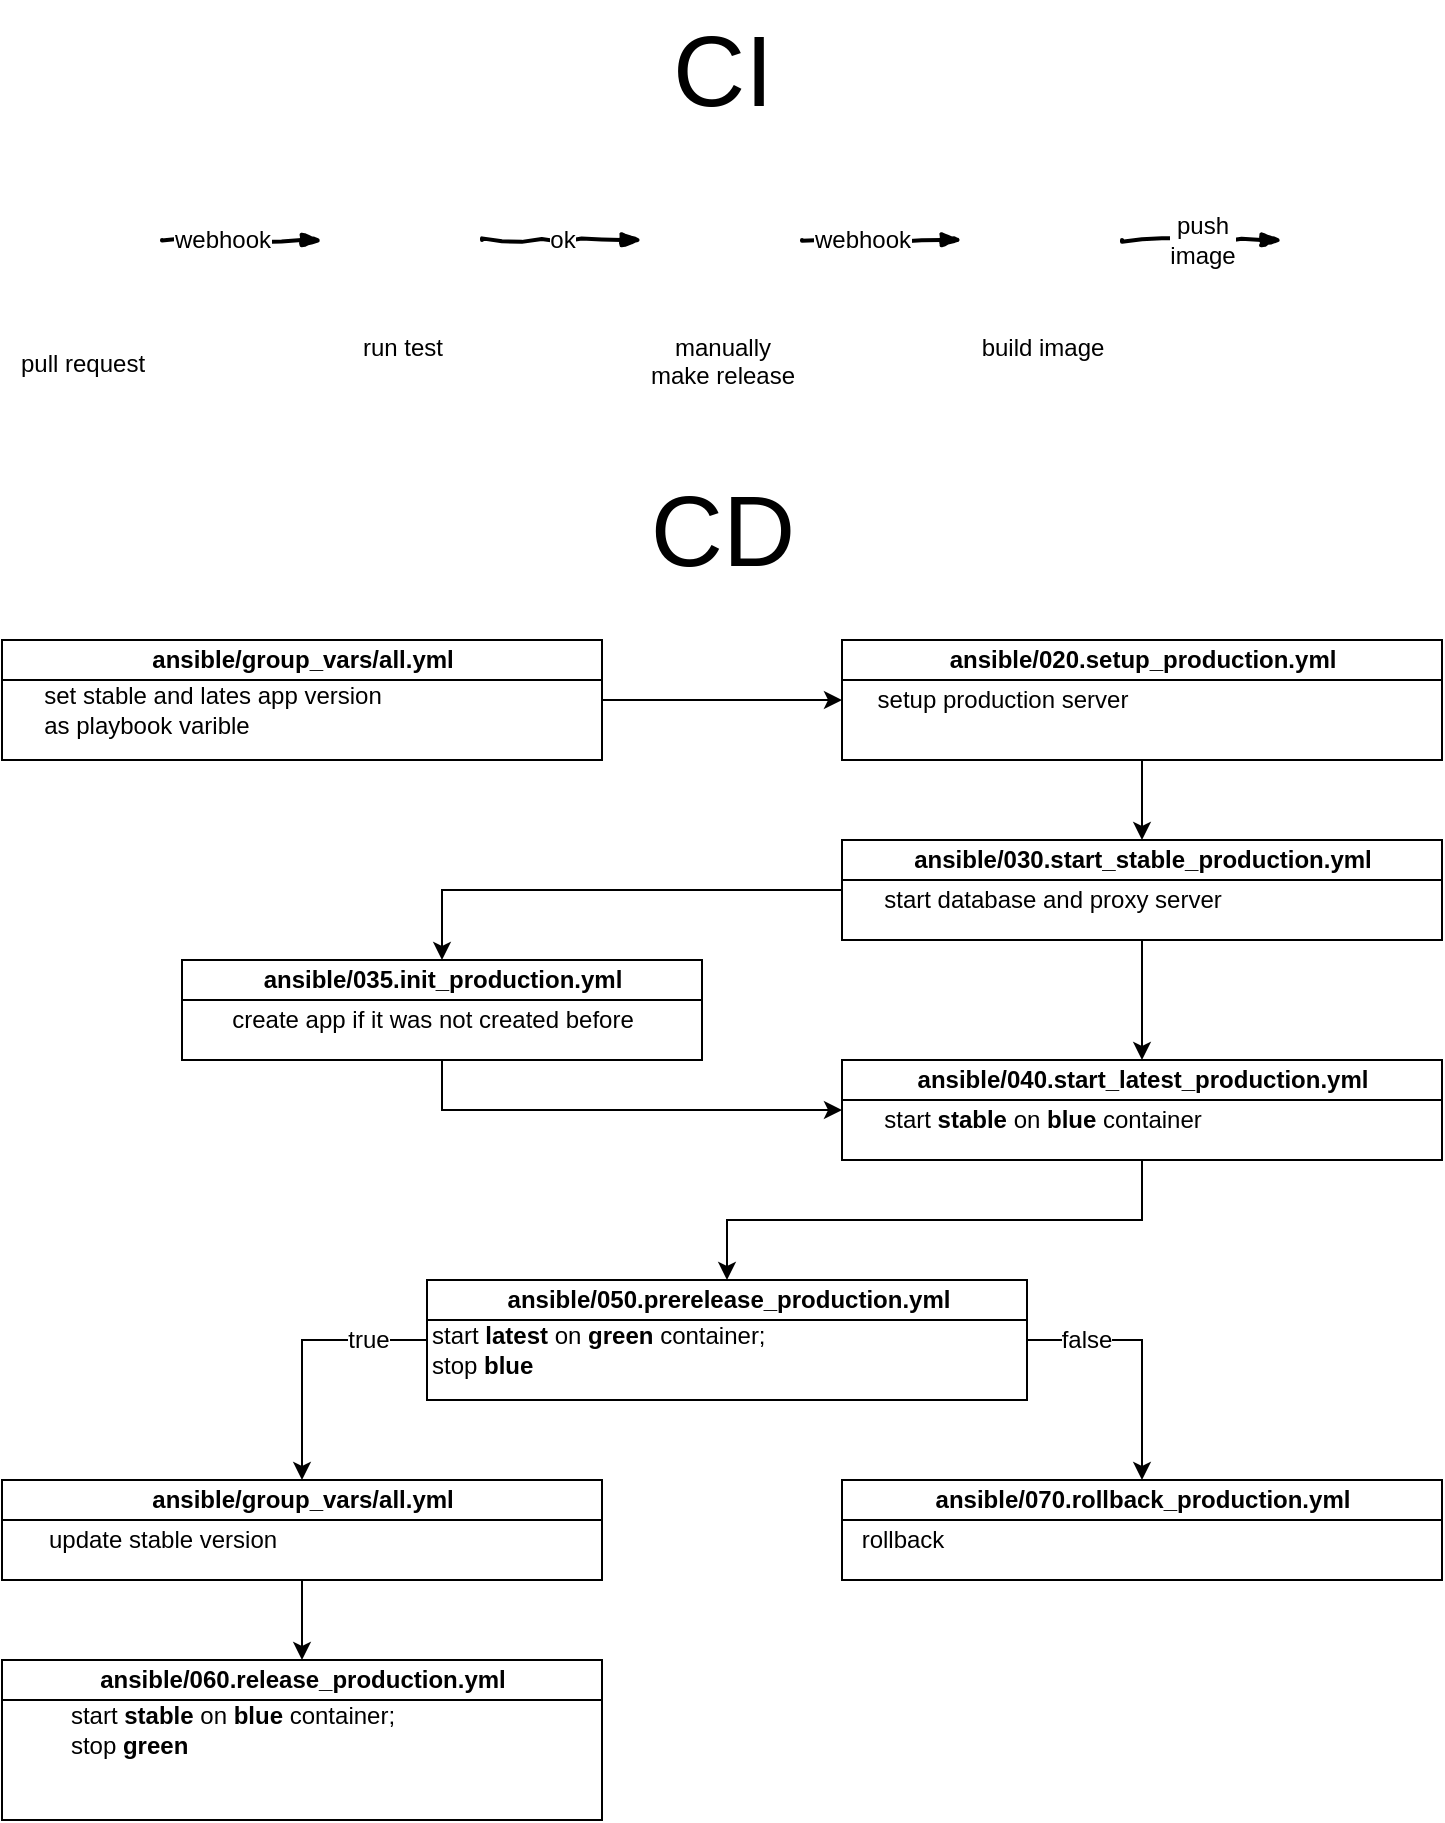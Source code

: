 <mxfile version="12.4.2" type="device" pages="1"><diagram id="mpMjMMDRs6Yz-J46HkPD" name="Page-1"><mxGraphModel dx="1368" dy="807" grid="1" gridSize="10" guides="1" tooltips="1" connect="1" arrows="1" fold="1" page="1" pageScale="1" pageWidth="827" pageHeight="1169" math="0" shadow="0"><root><mxCell id="0"/><mxCell id="1" parent="0"/><mxCell id="BLE_aq_5rDmk7HmGXhr0-7" value="run test" style="shape=image;html=1;verticalAlign=top;verticalLabelPosition=bottom;labelBackgroundColor=#ffffff;imageAspect=0;aspect=fixed;image=https://cdn4.iconfinder.com/data/icons/logos-brands-5/24/jenkins-128.png" vertex="1" parent="1"><mxGeometry x="200" y="120" width="80" height="80" as="geometry"/></mxCell><mxCell id="BLE_aq_5rDmk7HmGXhr0-15" value="build image" style="shape=image;html=1;verticalAlign=top;verticalLabelPosition=bottom;labelBackgroundColor=#ffffff;imageAspect=0;aspect=fixed;image=https://cdn4.iconfinder.com/data/icons/logos-brands-5/24/jenkins-128.png" vertex="1" parent="1"><mxGeometry x="520" y="120" width="80" height="80" as="geometry"/></mxCell><mxCell id="BLE_aq_5rDmk7HmGXhr0-18" value="" style="shape=image;html=1;verticalAlign=top;verticalLabelPosition=bottom;labelBackgroundColor=#ffffff;imageAspect=0;aspect=fixed;image=https://cdn0.iconfinder.com/data/icons/social-media-2104/24/social_media_social_media_logo_docker-128.png;strokeWidth=1;" vertex="1" parent="1"><mxGeometry x="680" y="120" width="80" height="80" as="geometry"/></mxCell><mxCell id="BLE_aq_5rDmk7HmGXhr0-21" value="CI" style="text;html=1;align=center;verticalAlign=middle;resizable=0;points=[];;autosize=1;fontSize=50;" vertex="1" parent="1"><mxGeometry x="365" y="40" width="70" height="70" as="geometry"/></mxCell><mxCell id="BLE_aq_5rDmk7HmGXhr0-24" value="&lt;div&gt;CD&lt;/div&gt;" style="text;html=1;align=center;verticalAlign=middle;resizable=0;points=[];;autosize=1;fontSize=50;" vertex="1" parent="1"><mxGeometry x="355" y="270" width="90" height="70" as="geometry"/></mxCell><mxCell id="BLE_aq_5rDmk7HmGXhr0-26" value="&lt;font style=&quot;font-size: 12px&quot;&gt;pull request&lt;/font&gt;" style="shape=image;html=1;verticalAlign=top;verticalLabelPosition=bottom;labelBackgroundColor=#ffffff;imageAspect=0;aspect=fixed;image=https://cdn4.iconfinder.com/data/icons/ionicons/512/icon-social-github-outline-128.png;fontSize=20;" vertex="1" parent="1"><mxGeometry x="40" y="120" width="80" height="80" as="geometry"/></mxCell><mxCell id="BLE_aq_5rDmk7HmGXhr0-29" value="&lt;div style=&quot;font-size: 12px&quot;&gt;&lt;font style=&quot;font-size: 12px&quot;&gt;manually&lt;/font&gt;&lt;/div&gt;&lt;div style=&quot;font-size: 12px&quot;&gt;&lt;font style=&quot;font-size: 12px&quot;&gt;make release&lt;/font&gt;&lt;/div&gt;&lt;div style=&quot;font-size: 12px&quot;&gt;&lt;font style=&quot;font-size: 12px&quot;&gt;&lt;br&gt;&lt;/font&gt;&lt;/div&gt;" style="shape=image;html=1;verticalAlign=top;verticalLabelPosition=bottom;labelBackgroundColor=#ffffff;imageAspect=0;aspect=fixed;image=https://cdn4.iconfinder.com/data/icons/ionicons/512/icon-social-github-outline-128.png;fontSize=20;" vertex="1" parent="1"><mxGeometry x="360" y="120" width="80" height="80" as="geometry"/></mxCell><mxCell id="BLE_aq_5rDmk7HmGXhr0-72" value="" style="edgeStyle=orthogonalEdgeStyle;rounded=0;orthogonalLoop=1;jettySize=auto;html=1;fontSize=12;" edge="1" parent="1" source="BLE_aq_5rDmk7HmGXhr0-47" target="BLE_aq_5rDmk7HmGXhr0-70"><mxGeometry relative="1" as="geometry"/></mxCell><mxCell id="BLE_aq_5rDmk7HmGXhr0-47" value="ansible/group_vars/all.yml" style="swimlane;html=1;startSize=20;horizontal=1;containerType=tree;strokeWidth=1;fontSize=12;" vertex="1" parent="1"><mxGeometry x="40" y="360" width="300" height="60" as="geometry"/></mxCell><mxCell id="BLE_aq_5rDmk7HmGXhr0-68" value="&lt;div&gt;set stable and lates app version&lt;/div&gt;&lt;div align=&quot;left&quot;&gt;as playbook varible&lt;/div&gt;" style="text;html=1;align=center;verticalAlign=middle;resizable=0;points=[];;autosize=1;fontSize=12;" vertex="1" parent="BLE_aq_5rDmk7HmGXhr0-47"><mxGeometry y="20" width="210" height="30" as="geometry"/></mxCell><mxCell id="BLE_aq_5rDmk7HmGXhr0-75" value="" style="edgeStyle=orthogonalEdgeStyle;rounded=0;orthogonalLoop=1;jettySize=auto;html=1;fontSize=12;" edge="1" parent="1" source="BLE_aq_5rDmk7HmGXhr0-70" target="BLE_aq_5rDmk7HmGXhr0-82"><mxGeometry relative="1" as="geometry"><mxPoint x="540" y="540" as="targetPoint"/></mxGeometry></mxCell><mxCell id="BLE_aq_5rDmk7HmGXhr0-70" value="ansible/020.setup_production.yml" style="swimlane;html=1;startSize=20;horizontal=1;containerType=tree;strokeWidth=1;fontSize=12;" vertex="1" parent="1"><mxGeometry x="460" y="360" width="300" height="60" as="geometry"/></mxCell><mxCell id="BLE_aq_5rDmk7HmGXhr0-71" value="setup production server" style="text;html=1;align=center;verticalAlign=middle;resizable=0;points=[];;autosize=1;fontSize=12;" vertex="1" parent="BLE_aq_5rDmk7HmGXhr0-70"><mxGeometry y="20" width="160" height="20" as="geometry"/></mxCell><mxCell id="BLE_aq_5rDmk7HmGXhr0-92" value="" style="edgeStyle=orthogonalEdgeStyle;rounded=0;orthogonalLoop=1;jettySize=auto;html=1;strokeColor=#000000;fontSize=12;" edge="1" parent="1" source="BLE_aq_5rDmk7HmGXhr0-82" target="BLE_aq_5rDmk7HmGXhr0-79"><mxGeometry relative="1" as="geometry"/></mxCell><mxCell id="BLE_aq_5rDmk7HmGXhr0-95" value="" style="edgeStyle=orthogonalEdgeStyle;rounded=0;orthogonalLoop=1;jettySize=auto;html=1;strokeColor=#000000;fontSize=12;" edge="1" parent="1" source="BLE_aq_5rDmk7HmGXhr0-82" target="BLE_aq_5rDmk7HmGXhr0-93"><mxGeometry relative="1" as="geometry"/></mxCell><mxCell id="BLE_aq_5rDmk7HmGXhr0-82" value="ansible/030.start_stable_production.yml" style="swimlane;html=1;startSize=20;horizontal=1;containerType=tree;strokeWidth=1;fontSize=12;" vertex="1" parent="1"><mxGeometry x="460" y="460" width="300" height="50" as="geometry"/></mxCell><mxCell id="BLE_aq_5rDmk7HmGXhr0-83" value="start database and proxy server" style="text;html=1;align=center;verticalAlign=middle;resizable=0;points=[];;autosize=1;fontSize=12;" vertex="1" parent="BLE_aq_5rDmk7HmGXhr0-82"><mxGeometry y="20" width="210" height="20" as="geometry"/></mxCell><mxCell id="BLE_aq_5rDmk7HmGXhr0-101" value="" style="edgeStyle=orthogonalEdgeStyle;rounded=0;orthogonalLoop=1;jettySize=auto;html=1;strokeColor=#000000;fontSize=12;" edge="1" parent="1" source="BLE_aq_5rDmk7HmGXhr0-93" target="BLE_aq_5rDmk7HmGXhr0-99"><mxGeometry relative="1" as="geometry"/></mxCell><mxCell id="BLE_aq_5rDmk7HmGXhr0-93" value="ansible/040.start_latest_production.yml" style="swimlane;html=1;startSize=20;horizontal=1;containerType=tree;strokeWidth=1;fontSize=12;" vertex="1" parent="1"><mxGeometry x="460" y="570" width="300" height="50" as="geometry"/></mxCell><mxCell id="BLE_aq_5rDmk7HmGXhr0-94" value="start &lt;b&gt;stable&lt;/b&gt; on &lt;b&gt;blue&lt;/b&gt; container" style="text;html=1;align=center;verticalAlign=middle;resizable=0;points=[];;autosize=1;fontSize=12;" vertex="1" parent="BLE_aq_5rDmk7HmGXhr0-93"><mxGeometry y="20" width="200" height="20" as="geometry"/></mxCell><mxCell id="BLE_aq_5rDmk7HmGXhr0-104" value="true" style="edgeStyle=orthogonalEdgeStyle;rounded=0;orthogonalLoop=1;jettySize=auto;html=1;strokeColor=#000000;fontSize=12;exitX=0;exitY=0.5;exitDx=0;exitDy=0;" edge="1" parent="1" source="BLE_aq_5rDmk7HmGXhr0-99" target="BLE_aq_5rDmk7HmGXhr0-102"><mxGeometry x="-0.556" relative="1" as="geometry"><mxPoint as="offset"/></mxGeometry></mxCell><mxCell id="BLE_aq_5rDmk7HmGXhr0-110" value="false" style="edgeStyle=orthogonalEdgeStyle;rounded=0;orthogonalLoop=1;jettySize=auto;html=1;strokeColor=#000000;fontSize=12;exitX=1;exitY=0.5;exitDx=0;exitDy=0;" edge="1" parent="1" source="BLE_aq_5rDmk7HmGXhr0-99" target="BLE_aq_5rDmk7HmGXhr0-108"><mxGeometry x="-0.543" relative="1" as="geometry"><mxPoint as="offset"/></mxGeometry></mxCell><mxCell id="BLE_aq_5rDmk7HmGXhr0-99" value="ansible/050.prerelease_production.yml" style="swimlane;html=1;startSize=20;horizontal=1;containerType=tree;strokeWidth=1;fontSize=12;" vertex="1" parent="1"><mxGeometry x="252.5" y="680" width="300" height="60" as="geometry"/></mxCell><mxCell id="BLE_aq_5rDmk7HmGXhr0-100" value="&lt;div align=&quot;left&quot;&gt;start &lt;b&gt;latest&lt;/b&gt; on &lt;b&gt;green&lt;/b&gt; container;&lt;/div&gt;&lt;div align=&quot;left&quot;&gt;stop &lt;b&gt;blue&lt;/b&gt;&lt;br&gt;&lt;/div&gt;" style="text;html=1;align=left;verticalAlign=middle;resizable=0;points=[];;autosize=1;fontSize=12;" vertex="1" parent="BLE_aq_5rDmk7HmGXhr0-99"><mxGeometry y="20" width="210" height="30" as="geometry"/></mxCell><mxCell id="BLE_aq_5rDmk7HmGXhr0-108" value="ansible/070.rollback_production.yml" style="swimlane;html=1;startSize=20;horizontal=1;containerType=tree;strokeWidth=1;fontSize=12;" vertex="1" parent="1"><mxGeometry x="460" y="780" width="300" height="50" as="geometry"/></mxCell><mxCell id="BLE_aq_5rDmk7HmGXhr0-109" value="rollback" style="text;html=1;align=center;verticalAlign=middle;resizable=0;points=[];;autosize=1;fontSize=12;" vertex="1" parent="BLE_aq_5rDmk7HmGXhr0-108"><mxGeometry y="20" width="60" height="20" as="geometry"/></mxCell><mxCell id="BLE_aq_5rDmk7HmGXhr0-107" value="" style="edgeStyle=orthogonalEdgeStyle;rounded=0;orthogonalLoop=1;jettySize=auto;html=1;strokeColor=#000000;fontSize=12;" edge="1" parent="1" source="BLE_aq_5rDmk7HmGXhr0-102" target="BLE_aq_5rDmk7HmGXhr0-105"><mxGeometry relative="1" as="geometry"/></mxCell><mxCell id="BLE_aq_5rDmk7HmGXhr0-102" value="ansible/group_vars/all.yml" style="swimlane;html=1;startSize=20;horizontal=1;containerType=tree;strokeWidth=1;fontSize=12;" vertex="1" parent="1"><mxGeometry x="40" y="780" width="300" height="50" as="geometry"/></mxCell><mxCell id="BLE_aq_5rDmk7HmGXhr0-103" value="update stable version" style="text;html=1;align=center;verticalAlign=middle;resizable=0;points=[];;autosize=1;fontSize=12;" vertex="1" parent="BLE_aq_5rDmk7HmGXhr0-102"><mxGeometry x="5" y="20" width="150" height="20" as="geometry"/></mxCell><mxCell id="BLE_aq_5rDmk7HmGXhr0-105" value="ansible/060.release_production.yml" style="swimlane;html=1;startSize=20;horizontal=1;containerType=tree;strokeWidth=1;fontSize=12;" vertex="1" parent="1"><mxGeometry x="40" y="870" width="300" height="80" as="geometry"/></mxCell><mxCell id="BLE_aq_5rDmk7HmGXhr0-106" value="&lt;div&gt;start &lt;b&gt;stable&lt;/b&gt; on &lt;b&gt;blue&lt;/b&gt; container;&lt;/div&gt;&lt;div align=&quot;left&quot;&gt;stop &lt;b&gt;green&lt;/b&gt;&lt;br&gt;&lt;/div&gt;" style="text;html=1;align=center;verticalAlign=middle;resizable=0;points=[];;autosize=1;fontSize=12;" vertex="1" parent="BLE_aq_5rDmk7HmGXhr0-105"><mxGeometry x="10" y="20" width="210" height="30" as="geometry"/></mxCell><mxCell id="BLE_aq_5rDmk7HmGXhr0-98" value="" style="edgeStyle=orthogonalEdgeStyle;rounded=0;orthogonalLoop=1;jettySize=auto;html=1;strokeColor=#000000;fontSize=12;exitX=0.5;exitY=1;exitDx=0;exitDy=0;" edge="1" parent="1" source="BLE_aq_5rDmk7HmGXhr0-79" target="BLE_aq_5rDmk7HmGXhr0-93"><mxGeometry relative="1" as="geometry"><mxPoint x="265" y="650" as="sourcePoint"/></mxGeometry></mxCell><mxCell id="BLE_aq_5rDmk7HmGXhr0-79" value="ansible/035.init_production.yml" style="swimlane;html=1;startSize=20;horizontal=1;containerType=tree;strokeWidth=1;fontSize=12;" vertex="1" parent="1"><mxGeometry x="130" y="520" width="260" height="50" as="geometry"/></mxCell><mxCell id="BLE_aq_5rDmk7HmGXhr0-80" value="create app if it was not created before" style="text;html=1;align=center;verticalAlign=middle;resizable=0;points=[];;autosize=1;fontSize=12;" vertex="1" parent="BLE_aq_5rDmk7HmGXhr0-79"><mxGeometry y="20" width="250" height="20" as="geometry"/></mxCell><mxCell id="BLE_aq_5rDmk7HmGXhr0-56" value="" style="rounded=0;comic=1;strokeWidth=2;endArrow=blockThin;html=1;fontFamily=Comic Sans MS;fontStyle=1;" edge="1" parent="1" source="BLE_aq_5rDmk7HmGXhr0-26" target="BLE_aq_5rDmk7HmGXhr0-7"><mxGeometry width="50" height="50" relative="1" as="geometry"><mxPoint x="40" y="630" as="sourcePoint"/><mxPoint x="370" y="630" as="targetPoint"/><Array as="points"/></mxGeometry></mxCell><mxCell id="BLE_aq_5rDmk7HmGXhr0-57" value="webhook" style="text;html=1;align=center;verticalAlign=middle;resizable=0;points=[];;labelBackgroundColor=#ffffff;fontSize=12;" vertex="1" connectable="0" parent="BLE_aq_5rDmk7HmGXhr0-56"><mxGeometry y="28" relative="1" as="geometry"><mxPoint x="-10" y="28" as="offset"/></mxGeometry></mxCell><mxCell id="BLE_aq_5rDmk7HmGXhr0-62" value="" style="rounded=0;comic=1;strokeWidth=2;endArrow=blockThin;html=1;fontFamily=Comic Sans MS;fontStyle=1;" edge="1" parent="1" source="BLE_aq_5rDmk7HmGXhr0-7" target="BLE_aq_5rDmk7HmGXhr0-29"><mxGeometry width="50" height="50" relative="1" as="geometry"><mxPoint x="130" y="170" as="sourcePoint"/><mxPoint x="210" y="170" as="targetPoint"/><Array as="points"/></mxGeometry></mxCell><mxCell id="BLE_aq_5rDmk7HmGXhr0-63" value="ok" style="text;html=1;align=center;verticalAlign=middle;resizable=0;points=[];;labelBackgroundColor=#ffffff;fontSize=12;" vertex="1" connectable="0" parent="BLE_aq_5rDmk7HmGXhr0-62"><mxGeometry y="28" relative="1" as="geometry"><mxPoint y="28" as="offset"/></mxGeometry></mxCell><mxCell id="BLE_aq_5rDmk7HmGXhr0-64" value="" style="rounded=0;comic=1;strokeWidth=2;endArrow=blockThin;html=1;fontFamily=Comic Sans MS;fontStyle=1;" edge="1" parent="1" source="BLE_aq_5rDmk7HmGXhr0-29" target="BLE_aq_5rDmk7HmGXhr0-15"><mxGeometry width="50" height="50" relative="1" as="geometry"><mxPoint x="130" y="170" as="sourcePoint"/><mxPoint x="210" y="170" as="targetPoint"/><Array as="points"/></mxGeometry></mxCell><mxCell id="BLE_aq_5rDmk7HmGXhr0-65" value="webhook" style="text;html=1;align=center;verticalAlign=middle;resizable=0;points=[];;labelBackgroundColor=#ffffff;fontSize=12;" vertex="1" connectable="0" parent="BLE_aq_5rDmk7HmGXhr0-64"><mxGeometry y="28" relative="1" as="geometry"><mxPoint x="-10" y="28" as="offset"/></mxGeometry></mxCell><mxCell id="BLE_aq_5rDmk7HmGXhr0-66" value="" style="rounded=0;comic=1;strokeWidth=2;endArrow=blockThin;html=1;fontFamily=Comic Sans MS;fontStyle=1;" edge="1" parent="1" source="BLE_aq_5rDmk7HmGXhr0-15" target="BLE_aq_5rDmk7HmGXhr0-18"><mxGeometry width="50" height="50" relative="1" as="geometry"><mxPoint x="140" y="180" as="sourcePoint"/><mxPoint x="220" y="180" as="targetPoint"/><Array as="points"/></mxGeometry></mxCell><mxCell id="BLE_aq_5rDmk7HmGXhr0-67" value="&lt;div&gt;push&lt;/div&gt;&lt;div&gt;image&lt;br&gt;&lt;/div&gt;" style="text;html=1;align=center;verticalAlign=middle;resizable=0;points=[];;labelBackgroundColor=#ffffff;fontSize=12;" vertex="1" connectable="0" parent="BLE_aq_5rDmk7HmGXhr0-66"><mxGeometry y="28" relative="1" as="geometry"><mxPoint y="28" as="offset"/></mxGeometry></mxCell></root></mxGraphModel></diagram></mxfile>